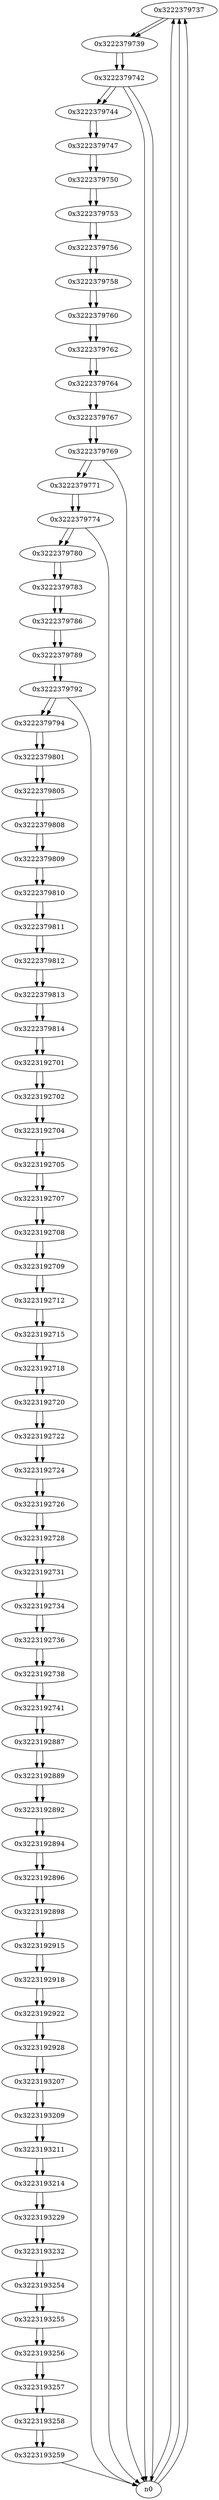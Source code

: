 digraph G{
/* nodes */
  n1 [label="0x3222379737"]
  n2 [label="0x3222379739"]
  n3 [label="0x3222379742"]
  n4 [label="0x3222379744"]
  n5 [label="0x3222379747"]
  n6 [label="0x3222379750"]
  n7 [label="0x3222379753"]
  n8 [label="0x3222379756"]
  n9 [label="0x3222379758"]
  n10 [label="0x3222379760"]
  n11 [label="0x3222379762"]
  n12 [label="0x3222379764"]
  n13 [label="0x3222379767"]
  n14 [label="0x3222379769"]
  n15 [label="0x3222379771"]
  n16 [label="0x3222379774"]
  n17 [label="0x3222379780"]
  n18 [label="0x3222379783"]
  n19 [label="0x3222379786"]
  n20 [label="0x3222379789"]
  n21 [label="0x3222379792"]
  n22 [label="0x3222379794"]
  n23 [label="0x3222379801"]
  n24 [label="0x3222379805"]
  n25 [label="0x3222379808"]
  n26 [label="0x3222379809"]
  n27 [label="0x3222379810"]
  n28 [label="0x3222379811"]
  n29 [label="0x3222379812"]
  n30 [label="0x3222379813"]
  n31 [label="0x3222379814"]
  n32 [label="0x3223192701"]
  n33 [label="0x3223192702"]
  n34 [label="0x3223192704"]
  n35 [label="0x3223192705"]
  n36 [label="0x3223192707"]
  n37 [label="0x3223192708"]
  n38 [label="0x3223192709"]
  n39 [label="0x3223192712"]
  n40 [label="0x3223192715"]
  n41 [label="0x3223192718"]
  n42 [label="0x3223192720"]
  n43 [label="0x3223192722"]
  n44 [label="0x3223192724"]
  n45 [label="0x3223192726"]
  n46 [label="0x3223192728"]
  n47 [label="0x3223192731"]
  n48 [label="0x3223192734"]
  n49 [label="0x3223192736"]
  n50 [label="0x3223192738"]
  n51 [label="0x3223192741"]
  n52 [label="0x3223192887"]
  n53 [label="0x3223192889"]
  n54 [label="0x3223192892"]
  n55 [label="0x3223192894"]
  n56 [label="0x3223192896"]
  n57 [label="0x3223192898"]
  n58 [label="0x3223192915"]
  n59 [label="0x3223192918"]
  n60 [label="0x3223192922"]
  n61 [label="0x3223192928"]
  n62 [label="0x3223193207"]
  n63 [label="0x3223193209"]
  n64 [label="0x3223193211"]
  n65 [label="0x3223193214"]
  n66 [label="0x3223193229"]
  n67 [label="0x3223193232"]
  n68 [label="0x3223193254"]
  n69 [label="0x3223193255"]
  n70 [label="0x3223193256"]
  n71 [label="0x3223193257"]
  n72 [label="0x3223193258"]
  n73 [label="0x3223193259"]
/* edges */
n1 -> n2;
n0 -> n1;
n0 -> n1;
n0 -> n1;
n2 -> n3;
n1 -> n2;
n3 -> n0;
n3 -> n4;
n3 -> n0;
n2 -> n3;
n4 -> n5;
n3 -> n4;
n5 -> n6;
n4 -> n5;
n6 -> n7;
n5 -> n6;
n7 -> n8;
n6 -> n7;
n8 -> n9;
n7 -> n8;
n9 -> n10;
n8 -> n9;
n10 -> n11;
n9 -> n10;
n11 -> n12;
n10 -> n11;
n12 -> n13;
n11 -> n12;
n13 -> n14;
n12 -> n13;
n14 -> n15;
n14 -> n0;
n13 -> n14;
n15 -> n16;
n14 -> n15;
n16 -> n17;
n16 -> n0;
n15 -> n16;
n17 -> n18;
n16 -> n17;
n18 -> n19;
n17 -> n18;
n19 -> n20;
n18 -> n19;
n20 -> n21;
n19 -> n20;
n21 -> n22;
n21 -> n0;
n20 -> n21;
n22 -> n23;
n21 -> n22;
n23 -> n24;
n22 -> n23;
n24 -> n25;
n23 -> n24;
n25 -> n26;
n24 -> n25;
n26 -> n27;
n25 -> n26;
n27 -> n28;
n26 -> n27;
n28 -> n29;
n27 -> n28;
n29 -> n30;
n28 -> n29;
n30 -> n31;
n29 -> n30;
n31 -> n32;
n30 -> n31;
n32 -> n33;
n31 -> n32;
n33 -> n34;
n32 -> n33;
n34 -> n35;
n33 -> n34;
n35 -> n36;
n34 -> n35;
n36 -> n37;
n35 -> n36;
n37 -> n38;
n36 -> n37;
n38 -> n39;
n37 -> n38;
n39 -> n40;
n38 -> n39;
n40 -> n41;
n39 -> n40;
n41 -> n42;
n40 -> n41;
n42 -> n43;
n41 -> n42;
n43 -> n44;
n42 -> n43;
n44 -> n45;
n43 -> n44;
n45 -> n46;
n44 -> n45;
n46 -> n47;
n45 -> n46;
n47 -> n48;
n46 -> n47;
n48 -> n49;
n47 -> n48;
n49 -> n50;
n48 -> n49;
n50 -> n51;
n49 -> n50;
n51 -> n52;
n50 -> n51;
n52 -> n53;
n51 -> n52;
n53 -> n54;
n52 -> n53;
n54 -> n55;
n53 -> n54;
n55 -> n56;
n54 -> n55;
n56 -> n57;
n55 -> n56;
n57 -> n58;
n56 -> n57;
n58 -> n59;
n57 -> n58;
n59 -> n60;
n58 -> n59;
n60 -> n61;
n59 -> n60;
n61 -> n62;
n60 -> n61;
n62 -> n63;
n61 -> n62;
n63 -> n64;
n62 -> n63;
n64 -> n65;
n63 -> n64;
n65 -> n66;
n64 -> n65;
n66 -> n67;
n65 -> n66;
n67 -> n68;
n66 -> n67;
n68 -> n69;
n67 -> n68;
n69 -> n70;
n68 -> n69;
n70 -> n71;
n69 -> n70;
n71 -> n72;
n70 -> n71;
n72 -> n73;
n71 -> n72;
n73 -> n0;
n72 -> n73;
}
